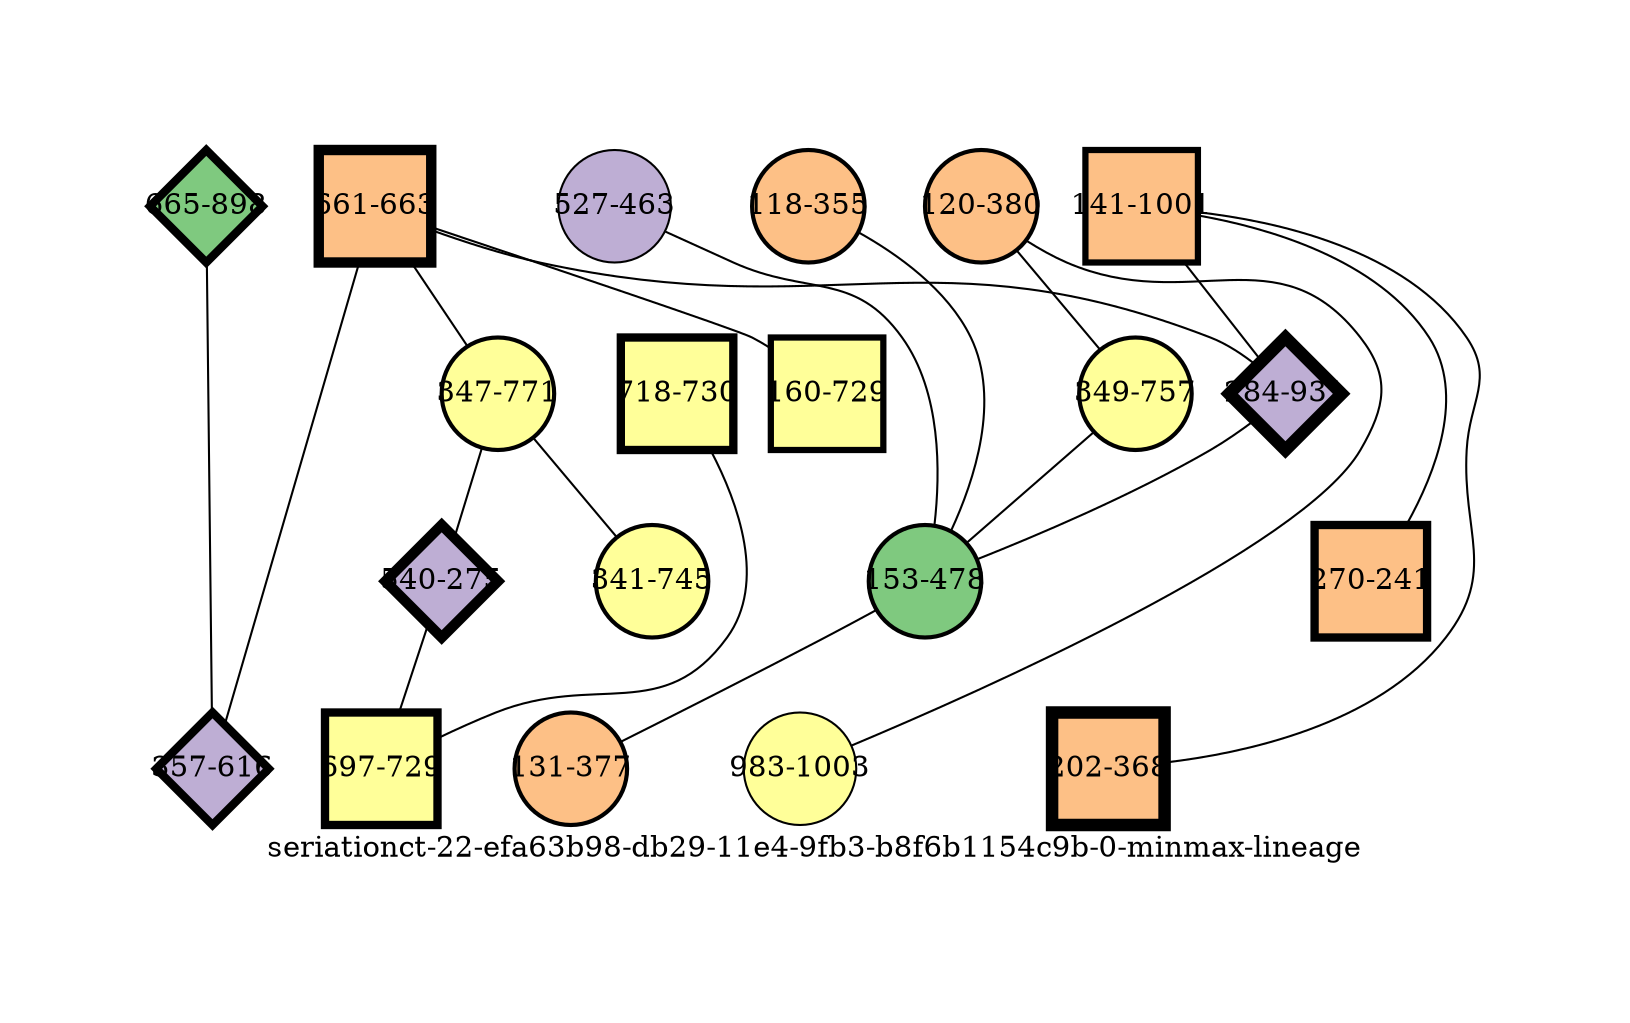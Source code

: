 strict graph "seriationct-22-efa63b98-db29-11e4-9fb3-b8f6b1154c9b-0-minmax-lineage" {
labelloc=b;
ratio=auto;
pad="1.0";
label="seriationct-22-efa63b98-db29-11e4-9fb3-b8f6b1154c9b-0-minmax-lineage";
node [width="0.75", style=filled, fixedsize=true, height="0.75", shape=circle, label=""];
0 [xCoordinate="898.0", appears_in_slice=4, yCoordinate="665.0", colorscheme=accent6, lineage_id=2, short_label="665-898", label="665-898", shape=diamond, cluster_id=0, fillcolor=1, size="500.0", id=10, penwidth="4.0"];
1 [xCoordinate="663.0", appears_in_slice=5, yCoordinate="661.0", colorscheme=accent6, lineage_id=1, short_label="661-663", label="661-663", shape=square, cluster_id=2, fillcolor=3, size="500.0", id=13, penwidth="5.0"];
2 [xCoordinate="380.0", appears_in_slice=2, yCoordinate="120.0", colorscheme=accent6, lineage_id=0, short_label="120-380", label="120-380", shape=circle, cluster_id=2, fillcolor=3, size="500.0", id=2, penwidth="2.0"];
3 [xCoordinate="730.0", appears_in_slice=4, yCoordinate="718.0", colorscheme=accent6, lineage_id=1, short_label="718-730", label="718-730", shape=square, cluster_id=3, fillcolor=4, size="500.0", id=0, penwidth="4.0"];
4 [xCoordinate="616.0", appears_in_slice=4, yCoordinate="357.0", colorscheme=accent6, lineage_id=2, short_label="357-616", label="357-616", shape=diamond, cluster_id=1, fillcolor=2, size="500.0", id=18, penwidth="4.0"];
5 [xCoordinate="771.0", appears_in_slice=2, yCoordinate="347.0", colorscheme=accent6, lineage_id=0, short_label="347-771", label="347-771", shape=circle, cluster_id=3, fillcolor=4, size="500.0", id=4, penwidth="2.0"];
6 [xCoordinate="1001.0", appears_in_slice=3, yCoordinate="141.0", colorscheme=accent6, lineage_id=1, short_label="141-1001", label="141-1001", shape=square, cluster_id=2, fillcolor=3, size="500.0", id=1, penwidth="3.0"];
7 [xCoordinate="931.0", appears_in_slice=6, yCoordinate="284.0", colorscheme=accent6, lineage_id=2, short_label="284-931", label="284-931", shape=diamond, cluster_id=1, fillcolor=2, size="500.0", id=15, penwidth="6.0"];
8 [xCoordinate="745.0", appears_in_slice=2, yCoordinate="341.0", colorscheme=accent6, lineage_id=0, short_label="341-745", label="341-745", shape=circle, cluster_id=3, fillcolor=4, size="500.0", id=5, penwidth="2.0"];
9 [xCoordinate="463.0", appears_in_slice=1, yCoordinate="527.0", colorscheme=accent6, lineage_id=0, short_label="527-463", label="527-463", shape=circle, cluster_id=1, fillcolor=2, size="500.0", id=14, penwidth="1.0"];
10 [xCoordinate="275.0", appears_in_slice=5, yCoordinate="540.0", colorscheme=accent6, lineage_id=2, short_label="540-275", label="540-275", shape=diamond, cluster_id=1, fillcolor=2, size="500.0", id=9, penwidth="5.0"];
11 [xCoordinate="241.0", appears_in_slice=4, yCoordinate="270.0", colorscheme=accent6, lineage_id=1, short_label="270-241", label="270-241", shape=square, cluster_id=2, fillcolor=3, size="500.0", id=8, penwidth="4.0"];
12 [xCoordinate="729.0", appears_in_slice=3, yCoordinate="160.0", colorscheme=accent6, lineage_id=1, short_label="160-729", label="160-729", shape=square, cluster_id=3, fillcolor=4, size="500.0", id=7, penwidth="3.0"];
13 [xCoordinate="355.0", appears_in_slice=2, yCoordinate="118.0", colorscheme=accent6, lineage_id=0, short_label="118-355", label="118-355", shape=circle, cluster_id=2, fillcolor=3, size="500.0", id=3, penwidth="2.0"];
14 [xCoordinate="368.0", appears_in_slice=6, yCoordinate="202.0", colorscheme=accent6, lineage_id=1, short_label="202-368", label="202-368", shape=square, cluster_id=2, fillcolor=3, size="500.0", id=12, penwidth="6.0"];
15 [xCoordinate="757.0", appears_in_slice=2, yCoordinate="349.0", colorscheme=accent6, lineage_id=0, short_label="349-757", label="349-757", shape=circle, cluster_id=3, fillcolor=4, size="500.0", id=6, penwidth="2.0"];
16 [xCoordinate="729.0", appears_in_slice=4, yCoordinate="697.0", colorscheme=accent6, lineage_id=1, short_label="697-729", label="697-729", shape=square, cluster_id=3, fillcolor=4, size="500.0", id=11, penwidth="4.0"];
17 [xCoordinate="1003.0", appears_in_slice=1, yCoordinate="983.0", colorscheme=accent6, lineage_id=0, short_label="983-1003", label="983-1003", shape=circle, cluster_id=3, fillcolor=4, size="500.0", id=16, penwidth="1.0"];
18 [xCoordinate="478.0", appears_in_slice=2, yCoordinate="153.0", colorscheme=accent6, lineage_id=0, short_label="153-478", label="153-478", shape=circle, cluster_id=0, fillcolor=1, size="500.0", id=17, penwidth="2.0"];
19 [xCoordinate="377.0", appears_in_slice=2, yCoordinate="131.0", colorscheme=accent6, lineage_id=0, short_label="131-377", label="131-377", shape=circle, cluster_id=2, fillcolor=3, size="500.0", id=19, penwidth="2.0"];
0 -- 4  [inverseweight="23.2119172721", weight="0.0430813184571"];
1 -- 12  [inverseweight="2.94617595894", weight="0.339423039878"];
1 -- 4  [inverseweight="2.14082214451", weight="0.467110265355"];
1 -- 5  [inverseweight="4.22879291956", weight="0.236474100062"];
1 -- 7  [inverseweight="2.47652240859", weight="0.403792025677"];
2 -- 17  [inverseweight="2.23276592564", weight="0.447874982557"];
2 -- 15  [inverseweight="46.0287308949", weight="0.0217255609824"];
3 -- 16  [inverseweight="25.8543844998", weight="0.0386781592116"];
5 -- 8  [inverseweight="42.8746462856", weight="0.0233238075794"];
5 -- 10  [inverseweight="7.68412776807", weight="0.13013838788"];
6 -- 11  [inverseweight="4.83232777685", weight="0.206939604716"];
6 -- 14  [inverseweight="4.17421025152", weight="0.239566274755"];
6 -- 7  [inverseweight="1.54249005124", weight="0.648302398576"];
7 -- 18  [inverseweight="2.28446292924", weight="0.43773964865"];
9 -- 18  [inverseweight="1.12551539302", weight="0.88848185125"];
10 -- 16  [inverseweight="7.48020365581", weight="0.133686199737"];
13 -- 18  [inverseweight="2.19479869593", weight="0.455622650886"];
15 -- 18  [inverseweight="2.09126321842", weight="0.478179882471"];
18 -- 19  [inverseweight="2.35571423716", weight="0.424499705536"];
}
